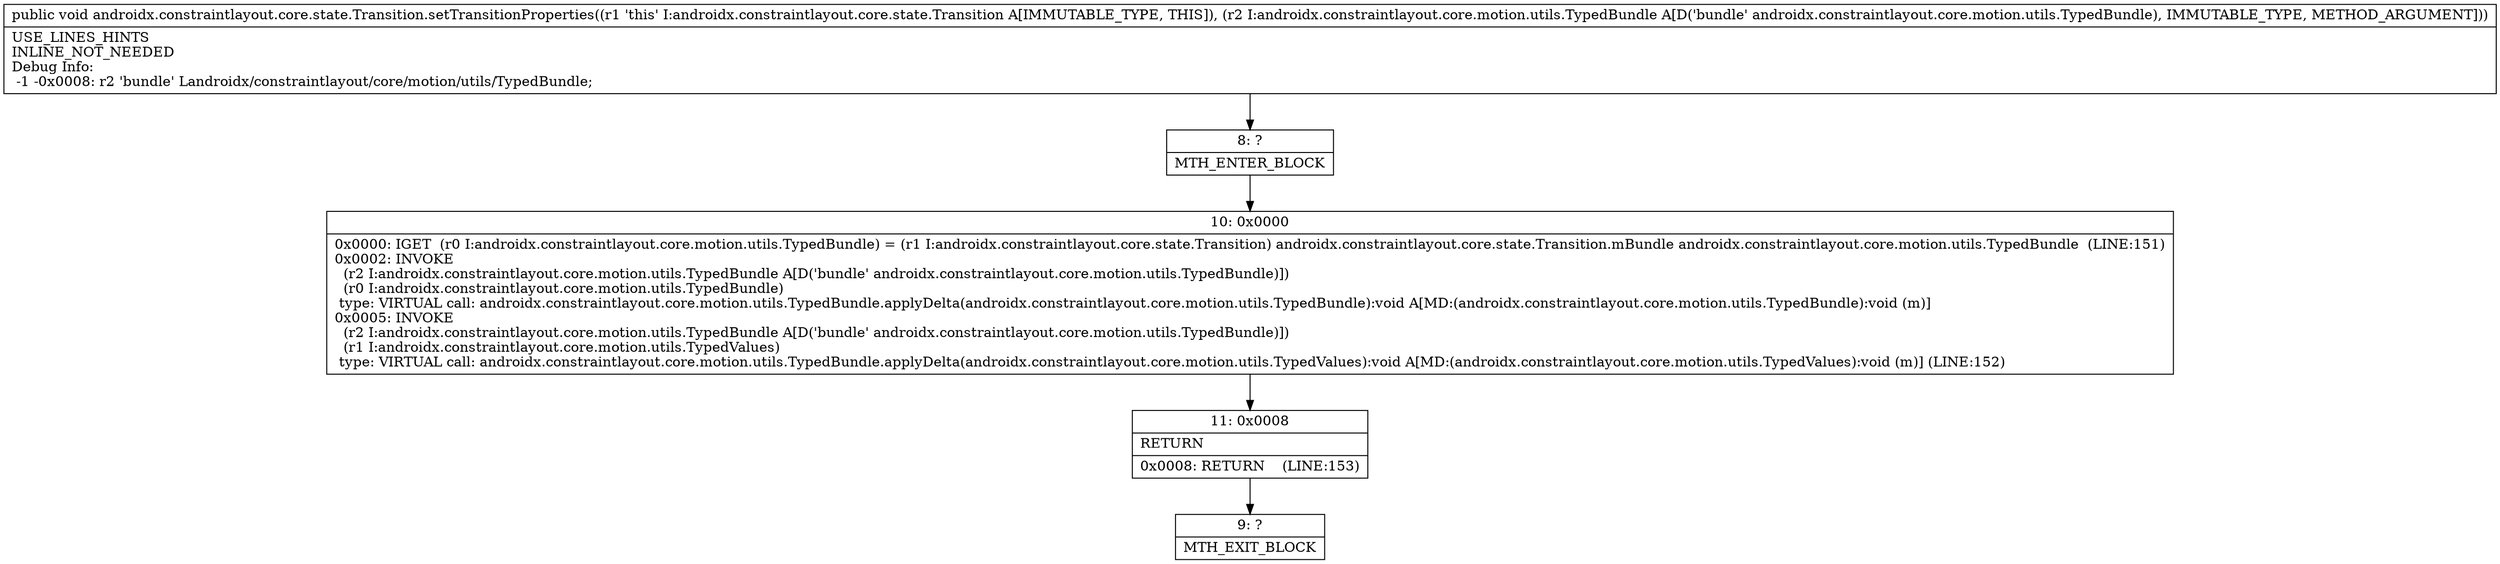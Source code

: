 digraph "CFG forandroidx.constraintlayout.core.state.Transition.setTransitionProperties(Landroidx\/constraintlayout\/core\/motion\/utils\/TypedBundle;)V" {
Node_8 [shape=record,label="{8\:\ ?|MTH_ENTER_BLOCK\l}"];
Node_10 [shape=record,label="{10\:\ 0x0000|0x0000: IGET  (r0 I:androidx.constraintlayout.core.motion.utils.TypedBundle) = (r1 I:androidx.constraintlayout.core.state.Transition) androidx.constraintlayout.core.state.Transition.mBundle androidx.constraintlayout.core.motion.utils.TypedBundle  (LINE:151)\l0x0002: INVOKE  \l  (r2 I:androidx.constraintlayout.core.motion.utils.TypedBundle A[D('bundle' androidx.constraintlayout.core.motion.utils.TypedBundle)])\l  (r0 I:androidx.constraintlayout.core.motion.utils.TypedBundle)\l type: VIRTUAL call: androidx.constraintlayout.core.motion.utils.TypedBundle.applyDelta(androidx.constraintlayout.core.motion.utils.TypedBundle):void A[MD:(androidx.constraintlayout.core.motion.utils.TypedBundle):void (m)]\l0x0005: INVOKE  \l  (r2 I:androidx.constraintlayout.core.motion.utils.TypedBundle A[D('bundle' androidx.constraintlayout.core.motion.utils.TypedBundle)])\l  (r1 I:androidx.constraintlayout.core.motion.utils.TypedValues)\l type: VIRTUAL call: androidx.constraintlayout.core.motion.utils.TypedBundle.applyDelta(androidx.constraintlayout.core.motion.utils.TypedValues):void A[MD:(androidx.constraintlayout.core.motion.utils.TypedValues):void (m)] (LINE:152)\l}"];
Node_11 [shape=record,label="{11\:\ 0x0008|RETURN\l|0x0008: RETURN    (LINE:153)\l}"];
Node_9 [shape=record,label="{9\:\ ?|MTH_EXIT_BLOCK\l}"];
MethodNode[shape=record,label="{public void androidx.constraintlayout.core.state.Transition.setTransitionProperties((r1 'this' I:androidx.constraintlayout.core.state.Transition A[IMMUTABLE_TYPE, THIS]), (r2 I:androidx.constraintlayout.core.motion.utils.TypedBundle A[D('bundle' androidx.constraintlayout.core.motion.utils.TypedBundle), IMMUTABLE_TYPE, METHOD_ARGUMENT]))  | USE_LINES_HINTS\lINLINE_NOT_NEEDED\lDebug Info:\l  \-1 \-0x0008: r2 'bundle' Landroidx\/constraintlayout\/core\/motion\/utils\/TypedBundle;\l}"];
MethodNode -> Node_8;Node_8 -> Node_10;
Node_10 -> Node_11;
Node_11 -> Node_9;
}

